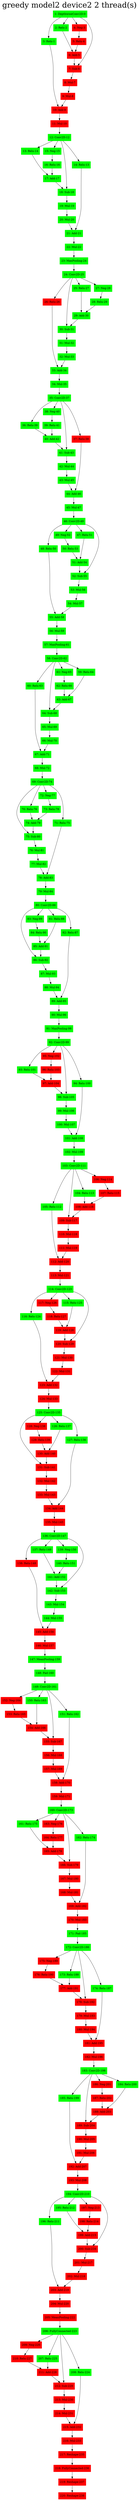 digraph G {
label     = "greedy model2 device2 2 thread(s)"
    labelloc  =  t // t: Place the graph's title on top.
    fontsize  = 40 // Make title stand out by giving a large font size
    fontcolor = black"1: DepthwiseConv2D-0"->"3: Relu-1";
"1: DepthwiseConv2D-0"->"4: Neg-3";
"1: DepthwiseConv2D-0"->"7: Sub-6";
"1: DepthwiseConv2D-0"->"2: Relu-2";
"1: DepthwiseConv2D-0" [shape=box,style=filled,color=green];
"4: Neg-3"->"5: Relu-4";
"4: Neg-3" [shape=box,style=filled,color=red];
"5: Relu-4"->"6: Add-5";
"5: Relu-4" [shape=box,style=filled,color=red];
"2: Relu-2"->"6: Add-5";
"2: Relu-2" [shape=box,style=filled,color=green];
"6: Add-5"->"7: Sub-6";
"6: Add-5" [shape=box,style=filled,color=red];
"7: Sub-6"->"8: Mul-7";
"7: Sub-6" [shape=box,style=filled,color=red];
"8: Mul-7"->"9: Mul-8";
"8: Mul-7" [shape=box,style=filled,color=red];
"9: Mul-8"->"10: Add-9";
"9: Mul-8" [shape=box,style=filled,color=red];
"3: Relu-1"->"10: Add-9";
"3: Relu-1" [shape=box,style=filled,color=green];
"10: Add-9"->"11: Mul-10";
"10: Add-9" [shape=box,style=filled,color=red];
"11: Mul-10"->"12: Conv2D-12";
"11: Mul-10" [shape=box,style=filled,color=red];
"12: Conv2D-12"->"18: Sub-18";
"12: Conv2D-12"->"13: Relu-14";
"12: Conv2D-12"->"14: Relu-13";
"12: Conv2D-12"->"15: Neg-15";
"12: Conv2D-12" [shape=box,style=filled,color=green];
"15: Neg-15"->"16: Relu-16";
"15: Neg-15" [shape=box,style=filled,color=green];
"16: Relu-16"->"17: Add-17";
"16: Relu-16" [shape=box,style=filled,color=green];
"13: Relu-14"->"17: Add-17";
"13: Relu-14" [shape=box,style=filled,color=green];
"17: Add-17"->"18: Sub-18";
"17: Add-17" [shape=box,style=filled,color=green];
"18: Sub-18"->"19: Mul-19";
"18: Sub-18" [shape=box,style=filled,color=green];
"19: Mul-19"->"20: Mul-20";
"19: Mul-19" [shape=box,style=filled,color=green];
"20: Mul-20"->"21: Add-21";
"20: Mul-20" [shape=box,style=filled,color=green];
"14: Relu-13"->"21: Add-21";
"14: Relu-13" [shape=box,style=filled,color=green];
"21: Add-21"->"22: Mul-22";
"21: Add-21" [shape=box,style=filled,color=green];
"22: Mul-22"->"23: MaxPooling-24";
"22: Mul-22" [shape=box,style=filled,color=green];
"23: MaxPooling-24"->"24: Conv2D-25";
"23: MaxPooling-24" [shape=box,style=filled,color=green];
"24: Conv2D-25"->"26: Relu-26";
"24: Conv2D-25"->"25: Relu-27";
"24: Conv2D-25"->"27: Neg-28";
"24: Conv2D-25"->"30: Sub-31";
"24: Conv2D-25" [shape=box,style=filled,color=green];
"27: Neg-28"->"28: Relu-29";
"27: Neg-28" [shape=box,style=filled,color=green];
"28: Relu-29"->"29: Add-30";
"28: Relu-29" [shape=box,style=filled,color=green];
"25: Relu-27"->"29: Add-30";
"25: Relu-27" [shape=box,style=filled,color=green];
"29: Add-30"->"30: Sub-31";
"29: Add-30" [shape=box,style=filled,color=green];
"30: Sub-31"->"31: Mul-32";
"30: Sub-31" [shape=box,style=filled,color=green];
"31: Mul-32"->"32: Mul-33";
"31: Mul-32" [shape=box,style=filled,color=green];
"32: Mul-33"->"33: Add-34";
"32: Mul-33" [shape=box,style=filled,color=green];
"26: Relu-26"->"33: Add-34";
"26: Relu-26" [shape=box,style=filled,color=red];
"33: Add-34"->"34: Mul-35";
"33: Add-34" [shape=box,style=filled,color=green];
"34: Mul-35"->"35: Conv2D-37";
"34: Mul-35" [shape=box,style=filled,color=green];
"35: Conv2D-37"->"36: Relu-39";
"35: Conv2D-37"->"41: Sub-43";
"35: Conv2D-37"->"37: Relu-38";
"35: Conv2D-37"->"38: Neg-40";
"35: Conv2D-37" [shape=box,style=filled,color=green];
"38: Neg-40"->"39: Relu-41";
"38: Neg-40" [shape=box,style=filled,color=green];
"39: Relu-41"->"40: Add-42";
"39: Relu-41" [shape=box,style=filled,color=green];
"36: Relu-39"->"40: Add-42";
"36: Relu-39" [shape=box,style=filled,color=green];
"40: Add-42"->"41: Sub-43";
"40: Add-42" [shape=box,style=filled,color=green];
"41: Sub-43"->"42: Mul-44";
"41: Sub-43" [shape=box,style=filled,color=green];
"42: Mul-44"->"43: Mul-45";
"42: Mul-44" [shape=box,style=filled,color=green];
"43: Mul-45"->"44: Add-46";
"43: Mul-45" [shape=box,style=filled,color=green];
"37: Relu-38"->"44: Add-46";
"37: Relu-38" [shape=box,style=filled,color=red];
"44: Add-46"->"45: Mul-47";
"44: Add-46" [shape=box,style=filled,color=green];
"45: Mul-47"->"46: Conv2D-49";
"45: Mul-47" [shape=box,style=filled,color=green];
"46: Conv2D-49"->"48: Relu-50";
"46: Conv2D-49"->"52: Sub-55";
"46: Conv2D-49"->"47: Relu-51";
"46: Conv2D-49"->"49: Neg-52";
"46: Conv2D-49" [shape=box,style=filled,color=green];
"49: Neg-52"->"50: Relu-53";
"49: Neg-52" [shape=box,style=filled,color=green];
"50: Relu-53"->"51: Add-54";
"50: Relu-53" [shape=box,style=filled,color=green];
"47: Relu-51"->"51: Add-54";
"47: Relu-51" [shape=box,style=filled,color=green];
"51: Add-54"->"52: Sub-55";
"51: Add-54" [shape=box,style=filled,color=green];
"52: Sub-55"->"53: Mul-56";
"52: Sub-55" [shape=box,style=filled,color=green];
"53: Mul-56"->"54: Mul-57";
"53: Mul-56" [shape=box,style=filled,color=green];
"54: Mul-57"->"55: Add-58";
"54: Mul-57" [shape=box,style=filled,color=green];
"48: Relu-50"->"55: Add-58";
"48: Relu-50" [shape=box,style=filled,color=green];
"55: Add-58"->"56: Mul-59";
"55: Add-58" [shape=box,style=filled,color=green];
"56: Mul-59"->"57: MaxPooling-61";
"56: Mul-59" [shape=box,style=filled,color=green];
"57: MaxPooling-61"->"58: Conv2D-62";
"57: MaxPooling-61" [shape=box,style=filled,color=green];
"58: Conv2D-62"->"60: Relu-63";
"58: Conv2D-62"->"61: Neg-65";
"58: Conv2D-62"->"59: Relu-64";
"58: Conv2D-62"->"64: Sub-68";
"58: Conv2D-62" [shape=box,style=filled,color=green];
"61: Neg-65"->"62: Relu-66";
"61: Neg-65" [shape=box,style=filled,color=green];
"62: Relu-66"->"63: Add-67";
"62: Relu-66" [shape=box,style=filled,color=green];
"59: Relu-64"->"63: Add-67";
"59: Relu-64" [shape=box,style=filled,color=green];
"63: Add-67"->"64: Sub-68";
"63: Add-67" [shape=box,style=filled,color=green];
"64: Sub-68"->"65: Mul-69";
"64: Sub-68" [shape=box,style=filled,color=green];
"65: Mul-69"->"66: Mul-70";
"65: Mul-69" [shape=box,style=filled,color=green];
"66: Mul-70"->"67: Add-71";
"66: Mul-70" [shape=box,style=filled,color=green];
"60: Relu-63"->"67: Add-71";
"60: Relu-63" [shape=box,style=filled,color=green];
"67: Add-71"->"68: Mul-72";
"67: Add-71" [shape=box,style=filled,color=green];
"68: Mul-72"->"69: Conv2D-74";
"68: Mul-72" [shape=box,style=filled,color=green];
"69: Conv2D-74"->"70: Relu-76";
"69: Conv2D-74"->"72: Neg-77";
"69: Conv2D-74"->"75: Sub-80";
"69: Conv2D-74"->"71: Relu-75";
"69: Conv2D-74" [shape=box,style=filled,color=green];
"72: Neg-77"->"73: Relu-78";
"72: Neg-77" [shape=box,style=filled,color=green];
"73: Relu-78"->"74: Add-79";
"73: Relu-78" [shape=box,style=filled,color=green];
"70: Relu-76"->"74: Add-79";
"70: Relu-76" [shape=box,style=filled,color=green];
"74: Add-79"->"75: Sub-80";
"74: Add-79" [shape=box,style=filled,color=green];
"75: Sub-80"->"76: Mul-81";
"75: Sub-80" [shape=box,style=filled,color=green];
"76: Mul-81"->"77: Mul-82";
"76: Mul-81" [shape=box,style=filled,color=green];
"77: Mul-82"->"78: Add-83";
"77: Mul-82" [shape=box,style=filled,color=green];
"71: Relu-75"->"78: Add-83";
"71: Relu-75" [shape=box,style=filled,color=green];
"78: Add-83"->"79: Mul-84";
"78: Add-83" [shape=box,style=filled,color=green];
"79: Mul-84"->"80: Conv2D-86";
"79: Mul-84" [shape=box,style=filled,color=green];
"80: Conv2D-86"->"86: Sub-92";
"80: Conv2D-86"->"82: Relu-87";
"80: Conv2D-86"->"81: Relu-88";
"80: Conv2D-86"->"83: Neg-89";
"80: Conv2D-86" [shape=box,style=filled,color=green];
"83: Neg-89"->"84: Relu-90";
"83: Neg-89" [shape=box,style=filled,color=green];
"84: Relu-90"->"85: Add-91";
"84: Relu-90" [shape=box,style=filled,color=green];
"81: Relu-88"->"85: Add-91";
"81: Relu-88" [shape=box,style=filled,color=green];
"85: Add-91"->"86: Sub-92";
"85: Add-91" [shape=box,style=filled,color=green];
"86: Sub-92"->"87: Mul-93";
"86: Sub-92" [shape=box,style=filled,color=green];
"87: Mul-93"->"88: Mul-94";
"87: Mul-93" [shape=box,style=filled,color=green];
"88: Mul-94"->"89: Add-95";
"88: Mul-94" [shape=box,style=filled,color=green];
"82: Relu-87"->"89: Add-95";
"82: Relu-87" [shape=box,style=filled,color=green];
"89: Add-95"->"90: Mul-96";
"89: Add-95" [shape=box,style=filled,color=green];
"90: Mul-96"->"91: MaxPooling-98";
"90: Mul-96" [shape=box,style=filled,color=green];
"91: MaxPooling-98"->"92: Conv2D-99";
"91: MaxPooling-98" [shape=box,style=filled,color=green];
"92: Conv2D-99"->"93: Relu-101";
"92: Conv2D-99"->"95: Neg-102";
"92: Conv2D-99"->"94: Relu-100";
"92: Conv2D-99"->"98: Sub-105";
"92: Conv2D-99" [shape=box,style=filled,color=green];
"95: Neg-102"->"96: Relu-103";
"95: Neg-102" [shape=box,style=filled,color=red];
"96: Relu-103"->"97: Add-104";
"96: Relu-103" [shape=box,style=filled,color=red];
"93: Relu-101"->"97: Add-104";
"93: Relu-101" [shape=box,style=filled,color=green];
"97: Add-104"->"98: Sub-105";
"97: Add-104" [shape=box,style=filled,color=red];
"98: Sub-105"->"99: Mul-106";
"98: Sub-105" [shape=box,style=filled,color=green];
"99: Mul-106"->"100: Mul-107";
"99: Mul-106" [shape=box,style=filled,color=green];
"100: Mul-107"->"101: Add-108";
"100: Mul-107" [shape=box,style=filled,color=green];
"94: Relu-100"->"101: Add-108";
"94: Relu-100" [shape=box,style=filled,color=green];
"101: Add-108"->"102: Mul-109";
"101: Add-108" [shape=box,style=filled,color=green];
"102: Mul-109"->"103: Conv2D-111";
"102: Mul-109" [shape=box,style=filled,color=green];
"103: Conv2D-111"->"104: Relu-113";
"103: Conv2D-111"->"105: Relu-112";
"103: Conv2D-111"->"106: Neg-114";
"103: Conv2D-111"->"109: Sub-117";
"103: Conv2D-111" [shape=box,style=filled,color=green];
"106: Neg-114"->"107: Relu-115";
"106: Neg-114" [shape=box,style=filled,color=red];
"107: Relu-115"->"108: Add-116";
"107: Relu-115" [shape=box,style=filled,color=red];
"104: Relu-113"->"108: Add-116";
"104: Relu-113" [shape=box,style=filled,color=green];
"108: Add-116"->"109: Sub-117";
"108: Add-116" [shape=box,style=filled,color=red];
"109: Sub-117"->"110: Mul-118";
"109: Sub-117" [shape=box,style=filled,color=red];
"110: Mul-118"->"111: Mul-119";
"110: Mul-118" [shape=box,style=filled,color=red];
"111: Mul-119"->"112: Add-120";
"111: Mul-119" [shape=box,style=filled,color=red];
"105: Relu-112"->"112: Add-120";
"105: Relu-112" [shape=box,style=filled,color=green];
"112: Add-120"->"113: Mul-121";
"112: Add-120" [shape=box,style=filled,color=red];
"113: Mul-121"->"114: Conv2D-123";
"113: Mul-121" [shape=box,style=filled,color=red];
"114: Conv2D-123"->"116: Relu-124";
"114: Conv2D-123"->"115: Relu-125";
"114: Conv2D-123"->"120: Sub-129";
"114: Conv2D-123"->"117: Neg-126";
"114: Conv2D-123" [shape=box,style=filled,color=green];
"117: Neg-126"->"118: Relu-127";
"117: Neg-126" [shape=box,style=filled,color=red];
"118: Relu-127"->"119: Add-128";
"118: Relu-127" [shape=box,style=filled,color=red];
"115: Relu-125"->"119: Add-128";
"115: Relu-125" [shape=box,style=filled,color=green];
"119: Add-128"->"120: Sub-129";
"119: Add-128" [shape=box,style=filled,color=red];
"120: Sub-129"->"121: Mul-130";
"120: Sub-129" [shape=box,style=filled,color=red];
"121: Mul-130"->"122: Mul-131";
"121: Mul-130" [shape=box,style=filled,color=red];
"122: Mul-131"->"123: Add-132";
"122: Mul-131" [shape=box,style=filled,color=red];
"116: Relu-124"->"123: Add-132";
"116: Relu-124" [shape=box,style=filled,color=green];
"123: Add-132"->"124: Mul-133";
"123: Add-132" [shape=box,style=filled,color=red];
"124: Mul-133"->"125: Conv2D-135";
"124: Mul-133" [shape=box,style=filled,color=red];
"125: Conv2D-135"->"128: Neg-138";
"125: Conv2D-135"->"126: Relu-137";
"125: Conv2D-135"->"131: Sub-141";
"125: Conv2D-135"->"127: Relu-136";
"125: Conv2D-135" [shape=box,style=filled,color=green];
"128: Neg-138"->"129: Relu-139";
"128: Neg-138" [shape=box,style=filled,color=red];
"129: Relu-139"->"130: Add-140";
"129: Relu-139" [shape=box,style=filled,color=red];
"126: Relu-137"->"130: Add-140";
"126: Relu-137" [shape=box,style=filled,color=green];
"130: Add-140"->"131: Sub-141";
"130: Add-140" [shape=box,style=filled,color=red];
"131: Sub-141"->"132: Mul-142";
"131: Sub-141" [shape=box,style=filled,color=red];
"132: Mul-142"->"133: Mul-143";
"132: Mul-142" [shape=box,style=filled,color=red];
"133: Mul-143"->"134: Add-144";
"133: Mul-143" [shape=box,style=filled,color=red];
"127: Relu-136"->"134: Add-144";
"127: Relu-136" [shape=box,style=filled,color=green];
"134: Add-144"->"135: Mul-145";
"134: Add-144" [shape=box,style=filled,color=red];
"135: Mul-145"->"136: Conv2D-147";
"135: Mul-145" [shape=box,style=filled,color=red];
"136: Conv2D-147"->"138: Relu-148";
"136: Conv2D-147"->"142: Sub-153";
"136: Conv2D-147"->"139: Neg-150";
"136: Conv2D-147"->"137: Relu-149";
"136: Conv2D-147" [shape=box,style=filled,color=green];
"139: Neg-150"->"140: Relu-151";
"139: Neg-150" [shape=box,style=filled,color=green];
"140: Relu-151"->"141: Add-152";
"140: Relu-151" [shape=box,style=filled,color=green];
"137: Relu-149"->"141: Add-152";
"137: Relu-149" [shape=box,style=filled,color=green];
"141: Add-152"->"142: Sub-153";
"141: Add-152" [shape=box,style=filled,color=green];
"142: Sub-153"->"143: Mul-154";
"142: Sub-153" [shape=box,style=filled,color=green];
"143: Mul-154"->"144: Mul-155";
"143: Mul-154" [shape=box,style=filled,color=green];
"144: Mul-155"->"145: Add-156";
"144: Mul-155" [shape=box,style=filled,color=green];
"138: Relu-148"->"145: Add-156";
"138: Relu-148" [shape=box,style=filled,color=red];
"145: Add-156"->"146: Mul-157";
"145: Add-156" [shape=box,style=filled,color=red];
"146: Mul-157"->"147: MeanPooling-159";
"146: Mul-157" [shape=box,style=filled,color=red];
"147: MeanPooling-159"->"148: Pad-160";
"147: MeanPooling-159" [shape=box,style=filled,color=green];
"148: Pad-160"->"149: Conv2D-161";
"148: Pad-160" [shape=box,style=filled,color=green];
"149: Conv2D-161"->"152: Neg-164";
"149: Conv2D-161"->"155: Sub-167";
"149: Conv2D-161"->"151: Relu-162";
"149: Conv2D-161"->"150: Relu-163";
"149: Conv2D-161" [shape=box,style=filled,color=green];
"152: Neg-164"->"153: Relu-165";
"152: Neg-164" [shape=box,style=filled,color=red];
"153: Relu-165"->"154: Add-166";
"153: Relu-165" [shape=box,style=filled,color=red];
"150: Relu-163"->"154: Add-166";
"150: Relu-163" [shape=box,style=filled,color=green];
"154: Add-166"->"155: Sub-167";
"154: Add-166" [shape=box,style=filled,color=red];
"155: Sub-167"->"156: Mul-168";
"155: Sub-167" [shape=box,style=filled,color=red];
"156: Mul-168"->"157: Mul-169";
"156: Mul-168" [shape=box,style=filled,color=red];
"157: Mul-169"->"158: Add-170";
"157: Mul-169" [shape=box,style=filled,color=red];
"151: Relu-162"->"158: Add-170";
"151: Relu-162" [shape=box,style=filled,color=green];
"158: Add-170"->"159: Mul-171";
"158: Add-170" [shape=box,style=filled,color=red];
"159: Mul-171"->"160: Conv2D-173";
"159: Mul-171" [shape=box,style=filled,color=red];
"160: Conv2D-173"->"163: Neg-176";
"160: Conv2D-173"->"166: Sub-179";
"160: Conv2D-173"->"161: Relu-175";
"160: Conv2D-173"->"162: Relu-174";
"160: Conv2D-173" [shape=box,style=filled,color=green];
"163: Neg-176"->"164: Relu-177";
"163: Neg-176" [shape=box,style=filled,color=red];
"164: Relu-177"->"165: Add-178";
"164: Relu-177" [shape=box,style=filled,color=red];
"161: Relu-175"->"165: Add-178";
"161: Relu-175" [shape=box,style=filled,color=green];
"165: Add-178"->"166: Sub-179";
"165: Add-178" [shape=box,style=filled,color=red];
"166: Sub-179"->"167: Mul-180";
"166: Sub-179" [shape=box,style=filled,color=red];
"167: Mul-180"->"168: Mul-181";
"167: Mul-180" [shape=box,style=filled,color=red];
"168: Mul-181"->"169: Add-182";
"168: Mul-181" [shape=box,style=filled,color=red];
"162: Relu-174"->"169: Add-182";
"162: Relu-174" [shape=box,style=filled,color=green];
"169: Add-182"->"170: Mul-183";
"169: Add-182" [shape=box,style=filled,color=red];
"170: Mul-183"->"171: Pad-185";
"170: Mul-183" [shape=box,style=filled,color=red];
"171: Pad-185"->"172: Conv2D-186";
"171: Pad-185" [shape=box,style=filled,color=green];
"172: Conv2D-186"->"173: Relu-188";
"172: Conv2D-186"->"178: Sub-192";
"172: Conv2D-186"->"175: Neg-189";
"172: Conv2D-186"->"174: Relu-187";
"172: Conv2D-186" [shape=box,style=filled,color=green];
"175: Neg-189"->"176: Relu-190";
"175: Neg-189" [shape=box,style=filled,color=red];
"176: Relu-190"->"177: Add-191";
"176: Relu-190" [shape=box,style=filled,color=red];
"173: Relu-188"->"177: Add-191";
"173: Relu-188" [shape=box,style=filled,color=green];
"177: Add-191"->"178: Sub-192";
"177: Add-191" [shape=box,style=filled,color=red];
"178: Sub-192"->"179: Mul-193";
"178: Sub-192" [shape=box,style=filled,color=red];
"179: Mul-193"->"180: Mul-194";
"179: Mul-193" [shape=box,style=filled,color=red];
"180: Mul-194"->"181: Add-195";
"180: Mul-194" [shape=box,style=filled,color=red];
"174: Relu-187"->"181: Add-195";
"174: Relu-187" [shape=box,style=filled,color=green];
"181: Add-195"->"182: Mul-196";
"181: Add-195" [shape=box,style=filled,color=red];
"182: Mul-196"->"183: Conv2D-198";
"182: Mul-196" [shape=box,style=filled,color=red];
"183: Conv2D-198"->"185: Relu-199";
"183: Conv2D-198"->"186: Neg-201";
"183: Conv2D-198"->"184: Relu-200";
"183: Conv2D-198"->"189: Sub-204";
"183: Conv2D-198" [shape=box,style=filled,color=green];
"186: Neg-201"->"187: Relu-202";
"186: Neg-201" [shape=box,style=filled,color=red];
"187: Relu-202"->"188: Add-203";
"187: Relu-202" [shape=box,style=filled,color=red];
"184: Relu-200"->"188: Add-203";
"184: Relu-200" [shape=box,style=filled,color=green];
"188: Add-203"->"189: Sub-204";
"188: Add-203" [shape=box,style=filled,color=red];
"189: Sub-204"->"190: Mul-205";
"189: Sub-204" [shape=box,style=filled,color=red];
"190: Mul-205"->"191: Mul-206";
"190: Mul-205" [shape=box,style=filled,color=red];
"191: Mul-206"->"192: Add-207";
"191: Mul-206" [shape=box,style=filled,color=red];
"185: Relu-199"->"192: Add-207";
"185: Relu-199" [shape=box,style=filled,color=green];
"192: Add-207"->"193: Mul-208";
"192: Add-207" [shape=box,style=filled,color=red];
"193: Mul-208"->"194: Conv2D-210";
"193: Mul-208" [shape=box,style=filled,color=red];
"194: Conv2D-210"->"196: Relu-211";
"194: Conv2D-210"->"200: Sub-216";
"194: Conv2D-210"->"197: Neg-213";
"194: Conv2D-210"->"195: Relu-212";
"194: Conv2D-210" [shape=box,style=filled,color=green];
"197: Neg-213"->"198: Relu-214";
"197: Neg-213" [shape=box,style=filled,color=red];
"198: Relu-214"->"199: Add-215";
"198: Relu-214" [shape=box,style=filled,color=red];
"195: Relu-212"->"199: Add-215";
"195: Relu-212" [shape=box,style=filled,color=green];
"199: Add-215"->"200: Sub-216";
"199: Add-215" [shape=box,style=filled,color=red];
"200: Sub-216"->"201: Mul-217";
"200: Sub-216" [shape=box,style=filled,color=red];
"201: Mul-217"->"202: Mul-218";
"201: Mul-217" [shape=box,style=filled,color=red];
"202: Mul-218"->"203: Add-219";
"202: Mul-218" [shape=box,style=filled,color=red];
"196: Relu-211"->"203: Add-219";
"196: Relu-211" [shape=box,style=filled,color=green];
"203: Add-219"->"204: Mul-220";
"203: Add-219" [shape=box,style=filled,color=red];
"204: Mul-220"->"205: MeanPooling-222";
"204: Mul-220" [shape=box,style=filled,color=red];
"205: MeanPooling-222"->"206: FullyConnected-223";
"205: MeanPooling-222" [shape=box,style=filled,color=red];
"206: FullyConnected-223"->"207: Relu-225";
"206: FullyConnected-223"->"212: Sub-229";
"206: FullyConnected-223"->"209: Neg-226";
"206: FullyConnected-223"->"208: Relu-224";
"206: FullyConnected-223" [shape=box,style=filled,color=green];
"209: Neg-226"->"210: Relu-227";
"209: Neg-226" [shape=box,style=filled,color=red];
"210: Relu-227"->"211: Add-228";
"210: Relu-227" [shape=box,style=filled,color=red];
"207: Relu-225"->"211: Add-228";
"207: Relu-225" [shape=box,style=filled,color=green];
"211: Add-228"->"212: Sub-229";
"211: Add-228" [shape=box,style=filled,color=red];
"212: Sub-229"->"213: Mul-230";
"212: Sub-229" [shape=box,style=filled,color=red];
"213: Mul-230"->"214: Mul-231";
"213: Mul-230" [shape=box,style=filled,color=red];
"214: Mul-231"->"215: Add-232";
"214: Mul-231" [shape=box,style=filled,color=red];
"208: Relu-224"->"215: Add-232";
"208: Relu-224" [shape=box,style=filled,color=green];
"215: Add-232"->"216: Mul-233";
"215: Add-232" [shape=box,style=filled,color=red];
"216: Mul-233"->"217: Reshape-235";
"216: Mul-233" [shape=box,style=filled,color=red];
"217: Reshape-235"->"218: FullyConnected-236";
"217: Reshape-235" [shape=box,style=filled,color=red];
"218: FullyConnected-236"->"219: Reshape-237";
"218: FullyConnected-236" [shape=box,style=filled,color=red];
"219: Reshape-237"->"220: Reshape-238";
"219: Reshape-237" [shape=box,style=filled,color=red];
"220: Reshape-238" [shape=box,style=filled,color=red];
}